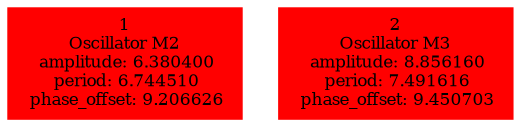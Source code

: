  digraph g{ forcelabels=true;
1 [label=<1<BR />Oscillator M2<BR /> amplitude: 6.380400<BR /> period: 6.744510<BR /> phase_offset: 9.206626>, shape=box,color=red,style=filled,fontsize=8];
2 [label=<2<BR />Oscillator M3<BR /> amplitude: 8.856160<BR /> period: 7.491616<BR /> phase_offset: 9.450703>, shape=box,color=red,style=filled,fontsize=8];
 }
